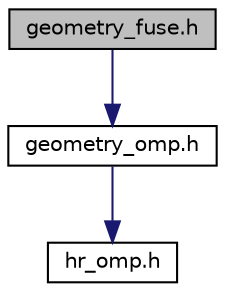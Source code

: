 digraph "geometry_fuse.h"
{
 // LATEX_PDF_SIZE
  edge [fontname="Helvetica",fontsize="10",labelfontname="Helvetica",labelfontsize="10"];
  node [fontname="Helvetica",fontsize="10",shape=record];
  Node1 [label="geometry_fuse.h",height=0.2,width=0.4,color="black", fillcolor="grey75", style="filled", fontcolor="black",tooltip="FIXME: Add docs."];
  Node1 -> Node2 [color="midnightblue",fontsize="10",style="solid"];
  Node2 [label="geometry_omp.h",height=0.2,width=0.4,color="black", fillcolor="white", style="filled",URL="$d6/d76/geometry__omp_8h.html",tooltip="This file contains useful macros that perform OpenMP reduction operations and are necessary to define..."];
  Node2 -> Node3 [color="midnightblue",fontsize="10",style="solid"];
  Node3 [label="hr_omp.h",height=0.2,width=0.4,color="black", fillcolor="white", style="filled",URL="$d6/da7/hr__omp_8h_source.html",tooltip=" "];
}
